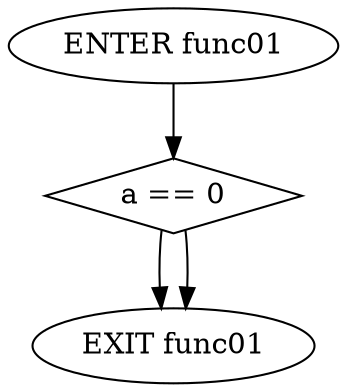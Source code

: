 digraph G {
  0 [ label="ENTER func01" ];
  1 [ label="EXIT func01" ];
  2 [ shape="diamond" label="a == 0" ];
  0 -> 2;
  2 -> 1;
  2 -> 1;
}
